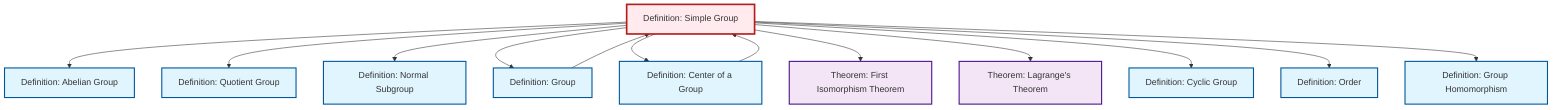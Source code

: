 graph TD
    classDef definition fill:#e1f5fe,stroke:#01579b,stroke-width:2px
    classDef theorem fill:#f3e5f5,stroke:#4a148c,stroke-width:2px
    classDef axiom fill:#fff3e0,stroke:#e65100,stroke-width:2px
    classDef example fill:#e8f5e9,stroke:#1b5e20,stroke-width:2px
    classDef current fill:#ffebee,stroke:#b71c1c,stroke-width:3px
    def-simple-group["Definition: Simple Group"]:::definition
    def-center-of-group["Definition: Center of a Group"]:::definition
    def-abelian-group["Definition: Abelian Group"]:::definition
    def-quotient-group["Definition: Quotient Group"]:::definition
    def-normal-subgroup["Definition: Normal Subgroup"]:::definition
    thm-first-isomorphism["Theorem: First Isomorphism Theorem"]:::theorem
    thm-lagrange["Theorem: Lagrange's Theorem"]:::theorem
    def-homomorphism["Definition: Group Homomorphism"]:::definition
    def-cyclic-group["Definition: Cyclic Group"]:::definition
    def-order["Definition: Order"]:::definition
    def-group["Definition: Group"]:::definition
    def-simple-group --> def-abelian-group
    def-simple-group --> def-quotient-group
    def-simple-group --> def-normal-subgroup
    def-group --> def-simple-group
    def-simple-group --> def-group
    def-simple-group --> def-center-of-group
    def-center-of-group --> def-simple-group
    def-simple-group --> thm-first-isomorphism
    def-simple-group --> thm-lagrange
    def-simple-group --> def-cyclic-group
    def-simple-group --> def-order
    def-simple-group --> def-homomorphism
    class def-simple-group current